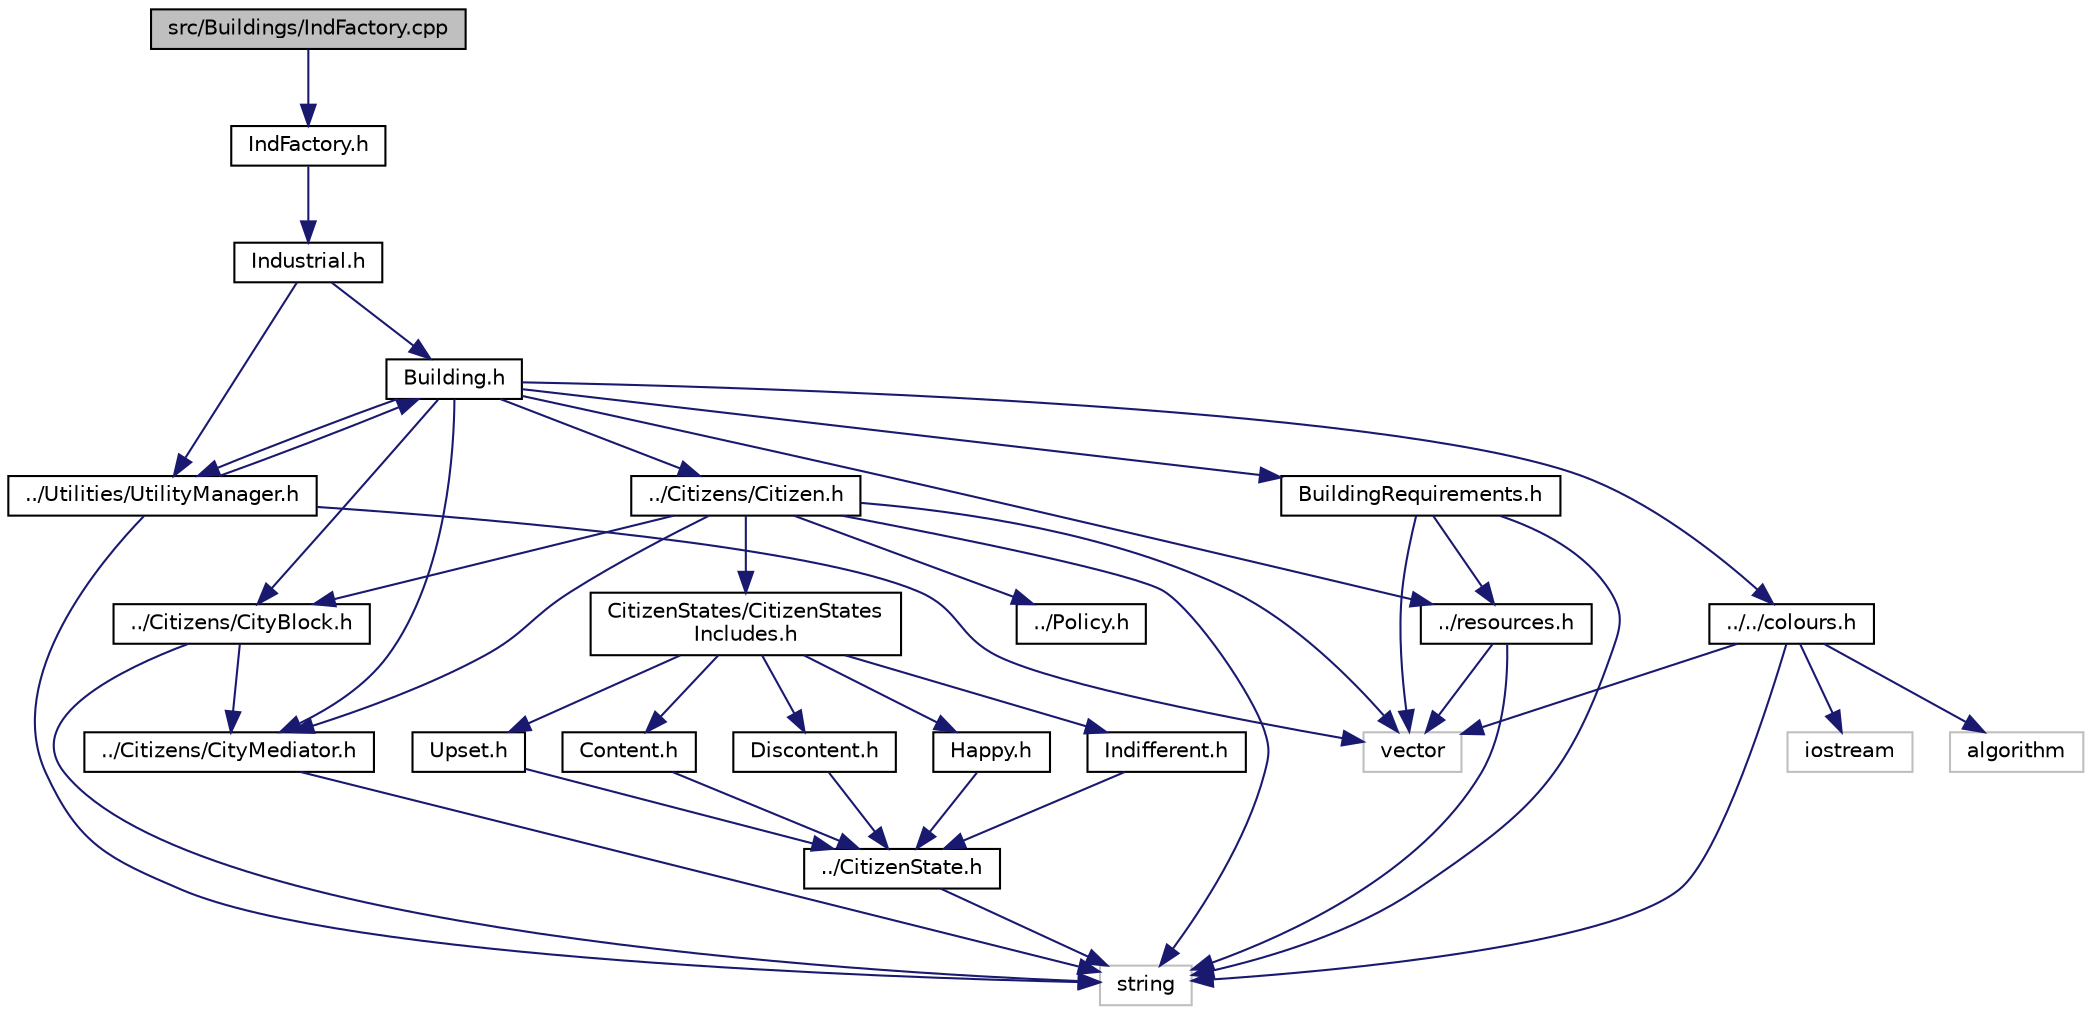 digraph "src/Buildings/IndFactory.cpp"
{
 // LATEX_PDF_SIZE
  edge [fontname="Helvetica",fontsize="10",labelfontname="Helvetica",labelfontsize="10"];
  node [fontname="Helvetica",fontsize="10",shape=record];
  Node1 [label="src/Buildings/IndFactory.cpp",height=0.2,width=0.4,color="black", fillcolor="grey75", style="filled", fontcolor="black",tooltip=" "];
  Node1 -> Node2 [color="midnightblue",fontsize="10",style="solid"];
  Node2 [label="IndFactory.h",height=0.2,width=0.4,color="black", fillcolor="white", style="filled",URL="$IndFactory_8h.html",tooltip=" "];
  Node2 -> Node3 [color="midnightblue",fontsize="10",style="solid"];
  Node3 [label="Industrial.h",height=0.2,width=0.4,color="black", fillcolor="white", style="filled",URL="$Industrial_8h.html",tooltip=" "];
  Node3 -> Node4 [color="midnightblue",fontsize="10",style="solid"];
  Node4 [label="Building.h",height=0.2,width=0.4,color="black", fillcolor="white", style="filled",URL="$Building_8h.html",tooltip=" "];
  Node4 -> Node5 [color="midnightblue",fontsize="10",style="solid"];
  Node5 [label="../../colours.h",height=0.2,width=0.4,color="black", fillcolor="white", style="filled",URL="$colours_8h.html",tooltip=" "];
  Node5 -> Node6 [color="midnightblue",fontsize="10",style="solid"];
  Node6 [label="string",height=0.2,width=0.4,color="grey75", fillcolor="white", style="filled",tooltip=" "];
  Node5 -> Node7 [color="midnightblue",fontsize="10",style="solid"];
  Node7 [label="iostream",height=0.2,width=0.4,color="grey75", fillcolor="white", style="filled",tooltip=" "];
  Node5 -> Node8 [color="midnightblue",fontsize="10",style="solid"];
  Node8 [label="vector",height=0.2,width=0.4,color="grey75", fillcolor="white", style="filled",tooltip=" "];
  Node5 -> Node9 [color="midnightblue",fontsize="10",style="solid"];
  Node9 [label="algorithm",height=0.2,width=0.4,color="grey75", fillcolor="white", style="filled",tooltip=" "];
  Node4 -> Node10 [color="midnightblue",fontsize="10",style="solid"];
  Node10 [label="../Utilities/UtilityManager.h",height=0.2,width=0.4,color="black", fillcolor="white", style="filled",URL="$UtilityManager_8h.html",tooltip="Header file for the UtilityManager class, which serves as an abstract base class for utility services..."];
  Node10 -> Node8 [color="midnightblue",fontsize="10",style="solid"];
  Node10 -> Node6 [color="midnightblue",fontsize="10",style="solid"];
  Node10 -> Node4 [color="midnightblue",fontsize="10",style="solid"];
  Node4 -> Node11 [color="midnightblue",fontsize="10",style="solid"];
  Node11 [label="../Citizens/CityMediator.h",height=0.2,width=0.4,color="black", fillcolor="white", style="filled",URL="$CityMediator_8h.html",tooltip=" "];
  Node11 -> Node6 [color="midnightblue",fontsize="10",style="solid"];
  Node4 -> Node12 [color="midnightblue",fontsize="10",style="solid"];
  Node12 [label="../Citizens/CityBlock.h",height=0.2,width=0.4,color="black", fillcolor="white", style="filled",URL="$CityBlock_8h.html",tooltip=" "];
  Node12 -> Node11 [color="midnightblue",fontsize="10",style="solid"];
  Node12 -> Node6 [color="midnightblue",fontsize="10",style="solid"];
  Node4 -> Node13 [color="midnightblue",fontsize="10",style="solid"];
  Node13 [label="../Citizens/Citizen.h",height=0.2,width=0.4,color="black", fillcolor="white", style="filled",URL="$Citizen_8h.html",tooltip=" "];
  Node13 -> Node14 [color="midnightblue",fontsize="10",style="solid"];
  Node14 [label="CitizenStates/CitizenStates\lIncludes.h",height=0.2,width=0.4,color="black", fillcolor="white", style="filled",URL="$CitizenStatesIncludes_8h.html",tooltip=" "];
  Node14 -> Node15 [color="midnightblue",fontsize="10",style="solid"];
  Node15 [label="Content.h",height=0.2,width=0.4,color="black", fillcolor="white", style="filled",URL="$Content_8h.html",tooltip=" "];
  Node15 -> Node16 [color="midnightblue",fontsize="10",style="solid"];
  Node16 [label="../CitizenState.h",height=0.2,width=0.4,color="black", fillcolor="white", style="filled",URL="$CitizenState_8h.html",tooltip=" "];
  Node16 -> Node6 [color="midnightblue",fontsize="10",style="solid"];
  Node14 -> Node17 [color="midnightblue",fontsize="10",style="solid"];
  Node17 [label="Discontent.h",height=0.2,width=0.4,color="black", fillcolor="white", style="filled",URL="$Discontent_8h.html",tooltip=" "];
  Node17 -> Node16 [color="midnightblue",fontsize="10",style="solid"];
  Node14 -> Node18 [color="midnightblue",fontsize="10",style="solid"];
  Node18 [label="Happy.h",height=0.2,width=0.4,color="black", fillcolor="white", style="filled",URL="$Happy_8h.html",tooltip=" "];
  Node18 -> Node16 [color="midnightblue",fontsize="10",style="solid"];
  Node14 -> Node19 [color="midnightblue",fontsize="10",style="solid"];
  Node19 [label="Indifferent.h",height=0.2,width=0.4,color="black", fillcolor="white", style="filled",URL="$Indifferent_8h.html",tooltip=" "];
  Node19 -> Node16 [color="midnightblue",fontsize="10",style="solid"];
  Node14 -> Node20 [color="midnightblue",fontsize="10",style="solid"];
  Node20 [label="Upset.h",height=0.2,width=0.4,color="black", fillcolor="white", style="filled",URL="$Upset_8h.html",tooltip=" "];
  Node20 -> Node16 [color="midnightblue",fontsize="10",style="solid"];
  Node13 -> Node12 [color="midnightblue",fontsize="10",style="solid"];
  Node13 -> Node11 [color="midnightblue",fontsize="10",style="solid"];
  Node13 -> Node21 [color="midnightblue",fontsize="10",style="solid"];
  Node21 [label="../Policy.h",height=0.2,width=0.4,color="black", fillcolor="white", style="filled",URL="$Policy_8h.html",tooltip=" "];
  Node13 -> Node6 [color="midnightblue",fontsize="10",style="solid"];
  Node13 -> Node8 [color="midnightblue",fontsize="10",style="solid"];
  Node4 -> Node22 [color="midnightblue",fontsize="10",style="solid"];
  Node22 [label="../resources.h",height=0.2,width=0.4,color="black", fillcolor="white", style="filled",URL="$resources_8h.html",tooltip=" "];
  Node22 -> Node8 [color="midnightblue",fontsize="10",style="solid"];
  Node22 -> Node6 [color="midnightblue",fontsize="10",style="solid"];
  Node4 -> Node23 [color="midnightblue",fontsize="10",style="solid"];
  Node23 [label="BuildingRequirements.h",height=0.2,width=0.4,color="black", fillcolor="white", style="filled",URL="$BuildingRequirements_8h.html",tooltip=" "];
  Node23 -> Node22 [color="midnightblue",fontsize="10",style="solid"];
  Node23 -> Node8 [color="midnightblue",fontsize="10",style="solid"];
  Node23 -> Node6 [color="midnightblue",fontsize="10",style="solid"];
  Node3 -> Node10 [color="midnightblue",fontsize="10",style="solid"];
}
